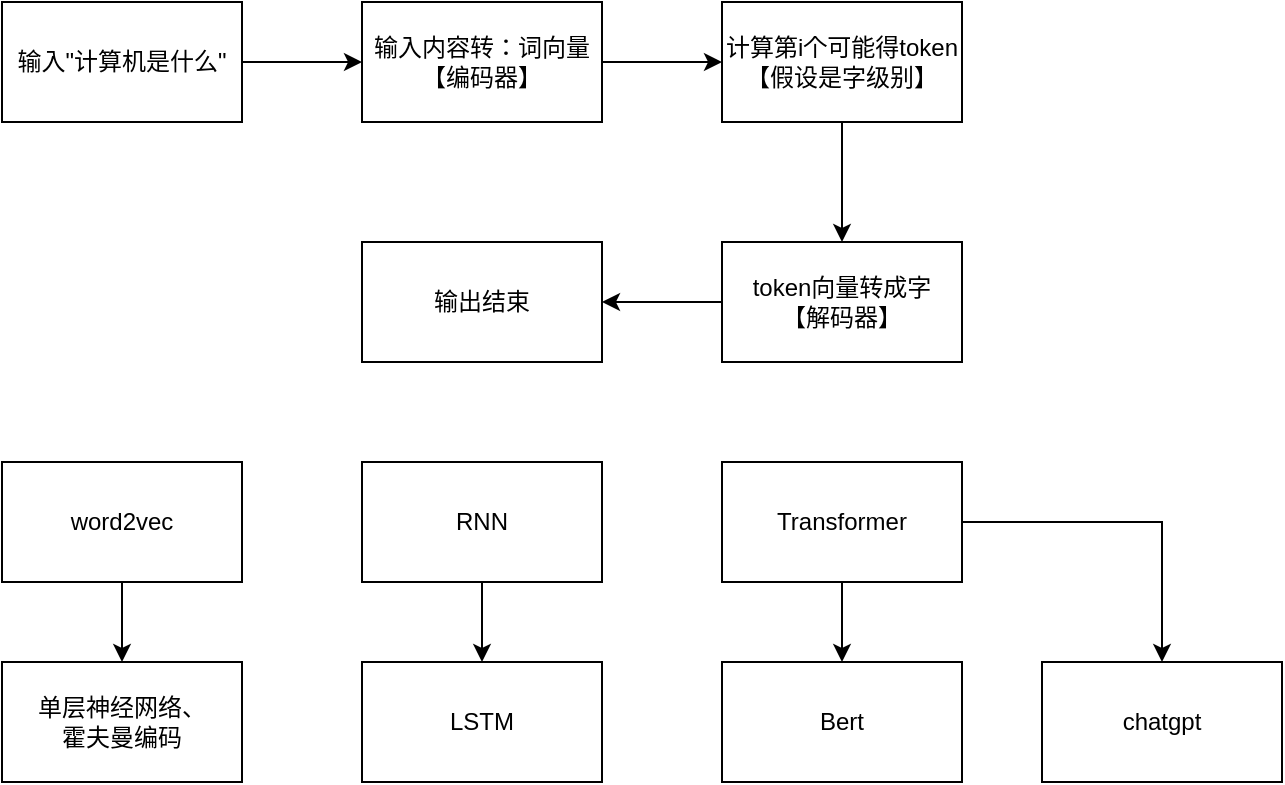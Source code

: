 <mxfile version="21.2.1" type="device">
  <diagram name="第 1 页" id="bDPQ2a6fBn6DEcP7nSeg">
    <mxGraphModel dx="1434" dy="844" grid="1" gridSize="10" guides="1" tooltips="1" connect="1" arrows="1" fold="1" page="1" pageScale="1" pageWidth="827" pageHeight="1169" math="0" shadow="0">
      <root>
        <mxCell id="0" />
        <mxCell id="1" parent="0" />
        <mxCell id="fb9qPkmpyMVsVVygh-eu-3" style="edgeStyle=orthogonalEdgeStyle;rounded=0;orthogonalLoop=1;jettySize=auto;html=1;exitX=1;exitY=0.5;exitDx=0;exitDy=0;entryX=0;entryY=0.5;entryDx=0;entryDy=0;" edge="1" parent="1" source="fb9qPkmpyMVsVVygh-eu-1" target="fb9qPkmpyMVsVVygh-eu-2">
          <mxGeometry relative="1" as="geometry" />
        </mxCell>
        <mxCell id="fb9qPkmpyMVsVVygh-eu-1" value="输入&quot;计算机是什么&quot;" style="rounded=0;whiteSpace=wrap;html=1;" vertex="1" parent="1">
          <mxGeometry x="80" y="40" width="120" height="60" as="geometry" />
        </mxCell>
        <mxCell id="fb9qPkmpyMVsVVygh-eu-5" style="edgeStyle=orthogonalEdgeStyle;rounded=0;orthogonalLoop=1;jettySize=auto;html=1;exitX=1;exitY=0.5;exitDx=0;exitDy=0;entryX=0;entryY=0.5;entryDx=0;entryDy=0;" edge="1" parent="1" source="fb9qPkmpyMVsVVygh-eu-2" target="fb9qPkmpyMVsVVygh-eu-4">
          <mxGeometry relative="1" as="geometry" />
        </mxCell>
        <mxCell id="fb9qPkmpyMVsVVygh-eu-2" value="输入内容转：词向量【编码器】" style="rounded=0;whiteSpace=wrap;html=1;" vertex="1" parent="1">
          <mxGeometry x="260" y="40" width="120" height="60" as="geometry" />
        </mxCell>
        <mxCell id="fb9qPkmpyMVsVVygh-eu-10" style="edgeStyle=orthogonalEdgeStyle;rounded=0;orthogonalLoop=1;jettySize=auto;html=1;exitX=0.5;exitY=1;exitDx=0;exitDy=0;entryX=0.5;entryY=0;entryDx=0;entryDy=0;" edge="1" parent="1" source="fb9qPkmpyMVsVVygh-eu-4" target="fb9qPkmpyMVsVVygh-eu-6">
          <mxGeometry relative="1" as="geometry" />
        </mxCell>
        <mxCell id="fb9qPkmpyMVsVVygh-eu-4" value="计算第i个可能得token【假设是字级别】" style="rounded=0;whiteSpace=wrap;html=1;" vertex="1" parent="1">
          <mxGeometry x="440" y="40" width="120" height="60" as="geometry" />
        </mxCell>
        <mxCell id="fb9qPkmpyMVsVVygh-eu-11" style="edgeStyle=orthogonalEdgeStyle;rounded=0;orthogonalLoop=1;jettySize=auto;html=1;exitX=0;exitY=0.5;exitDx=0;exitDy=0;entryX=1;entryY=0.5;entryDx=0;entryDy=0;" edge="1" parent="1" source="fb9qPkmpyMVsVVygh-eu-6" target="fb9qPkmpyMVsVVygh-eu-8">
          <mxGeometry relative="1" as="geometry" />
        </mxCell>
        <mxCell id="fb9qPkmpyMVsVVygh-eu-6" value="token向量转成字&lt;br&gt;【解码器】" style="rounded=0;whiteSpace=wrap;html=1;" vertex="1" parent="1">
          <mxGeometry x="440" y="160" width="120" height="60" as="geometry" />
        </mxCell>
        <mxCell id="fb9qPkmpyMVsVVygh-eu-8" value="输出结束" style="rounded=0;whiteSpace=wrap;html=1;" vertex="1" parent="1">
          <mxGeometry x="260" y="160" width="120" height="60" as="geometry" />
        </mxCell>
        <mxCell id="fb9qPkmpyMVsVVygh-eu-16" style="edgeStyle=orthogonalEdgeStyle;rounded=0;orthogonalLoop=1;jettySize=auto;html=1;exitX=0.5;exitY=1;exitDx=0;exitDy=0;entryX=0.5;entryY=0;entryDx=0;entryDy=0;" edge="1" parent="1" source="fb9qPkmpyMVsVVygh-eu-12" target="fb9qPkmpyMVsVVygh-eu-15">
          <mxGeometry relative="1" as="geometry" />
        </mxCell>
        <mxCell id="fb9qPkmpyMVsVVygh-eu-12" value="word2vec" style="rounded=0;whiteSpace=wrap;html=1;" vertex="1" parent="1">
          <mxGeometry x="80" y="270" width="120" height="60" as="geometry" />
        </mxCell>
        <mxCell id="fb9qPkmpyMVsVVygh-eu-21" style="edgeStyle=orthogonalEdgeStyle;rounded=0;orthogonalLoop=1;jettySize=auto;html=1;exitX=0.5;exitY=1;exitDx=0;exitDy=0;entryX=0.5;entryY=0;entryDx=0;entryDy=0;" edge="1" parent="1" source="fb9qPkmpyMVsVVygh-eu-13" target="fb9qPkmpyMVsVVygh-eu-20">
          <mxGeometry relative="1" as="geometry" />
        </mxCell>
        <mxCell id="fb9qPkmpyMVsVVygh-eu-22" style="edgeStyle=orthogonalEdgeStyle;rounded=0;orthogonalLoop=1;jettySize=auto;html=1;exitX=1;exitY=0.5;exitDx=0;exitDy=0;" edge="1" parent="1" source="fb9qPkmpyMVsVVygh-eu-13" target="fb9qPkmpyMVsVVygh-eu-14">
          <mxGeometry relative="1" as="geometry" />
        </mxCell>
        <mxCell id="fb9qPkmpyMVsVVygh-eu-13" value="Transformer" style="rounded=0;whiteSpace=wrap;html=1;" vertex="1" parent="1">
          <mxGeometry x="440" y="270" width="120" height="60" as="geometry" />
        </mxCell>
        <mxCell id="fb9qPkmpyMVsVVygh-eu-14" value="chatgpt" style="rounded=0;whiteSpace=wrap;html=1;" vertex="1" parent="1">
          <mxGeometry x="600" y="370" width="120" height="60" as="geometry" />
        </mxCell>
        <mxCell id="fb9qPkmpyMVsVVygh-eu-15" value="单层神经网络、&lt;br&gt;霍夫曼编码" style="rounded=0;whiteSpace=wrap;html=1;" vertex="1" parent="1">
          <mxGeometry x="80" y="370" width="120" height="60" as="geometry" />
        </mxCell>
        <mxCell id="fb9qPkmpyMVsVVygh-eu-19" style="edgeStyle=orthogonalEdgeStyle;rounded=0;orthogonalLoop=1;jettySize=auto;html=1;exitX=0.5;exitY=1;exitDx=0;exitDy=0;" edge="1" parent="1" source="fb9qPkmpyMVsVVygh-eu-17" target="fb9qPkmpyMVsVVygh-eu-18">
          <mxGeometry relative="1" as="geometry" />
        </mxCell>
        <mxCell id="fb9qPkmpyMVsVVygh-eu-17" value="RNN" style="rounded=0;whiteSpace=wrap;html=1;" vertex="1" parent="1">
          <mxGeometry x="260" y="270" width="120" height="60" as="geometry" />
        </mxCell>
        <mxCell id="fb9qPkmpyMVsVVygh-eu-18" value="LSTM" style="rounded=0;whiteSpace=wrap;html=1;" vertex="1" parent="1">
          <mxGeometry x="260" y="370" width="120" height="60" as="geometry" />
        </mxCell>
        <mxCell id="fb9qPkmpyMVsVVygh-eu-20" value="Bert" style="rounded=0;whiteSpace=wrap;html=1;" vertex="1" parent="1">
          <mxGeometry x="440" y="370" width="120" height="60" as="geometry" />
        </mxCell>
      </root>
    </mxGraphModel>
  </diagram>
</mxfile>
